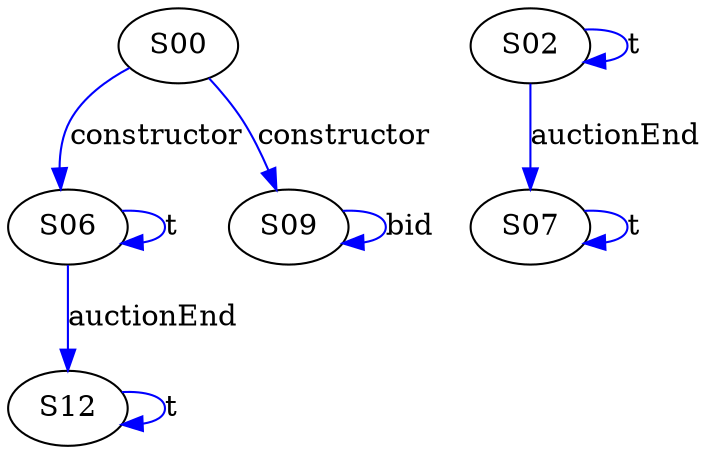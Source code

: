 digraph {

S06->S06 [label="t", style="", color="blue"]
S02->S02 [label="t", style="", color="blue"]
S00->S06 [label="constructor", style="", color="blue"]
S00->S09 [label="constructor", style="", color="blue"]
S06->S12 [label="auctionEnd", style="", color="blue"]
S07->S07 [label="t", style="", color="blue"]
S02->S07 [label="auctionEnd", style="", color="blue"]
S12->S12 [label="t", style="", color="blue"]
S09->S09 [label="bid", style="", color="blue"]
}